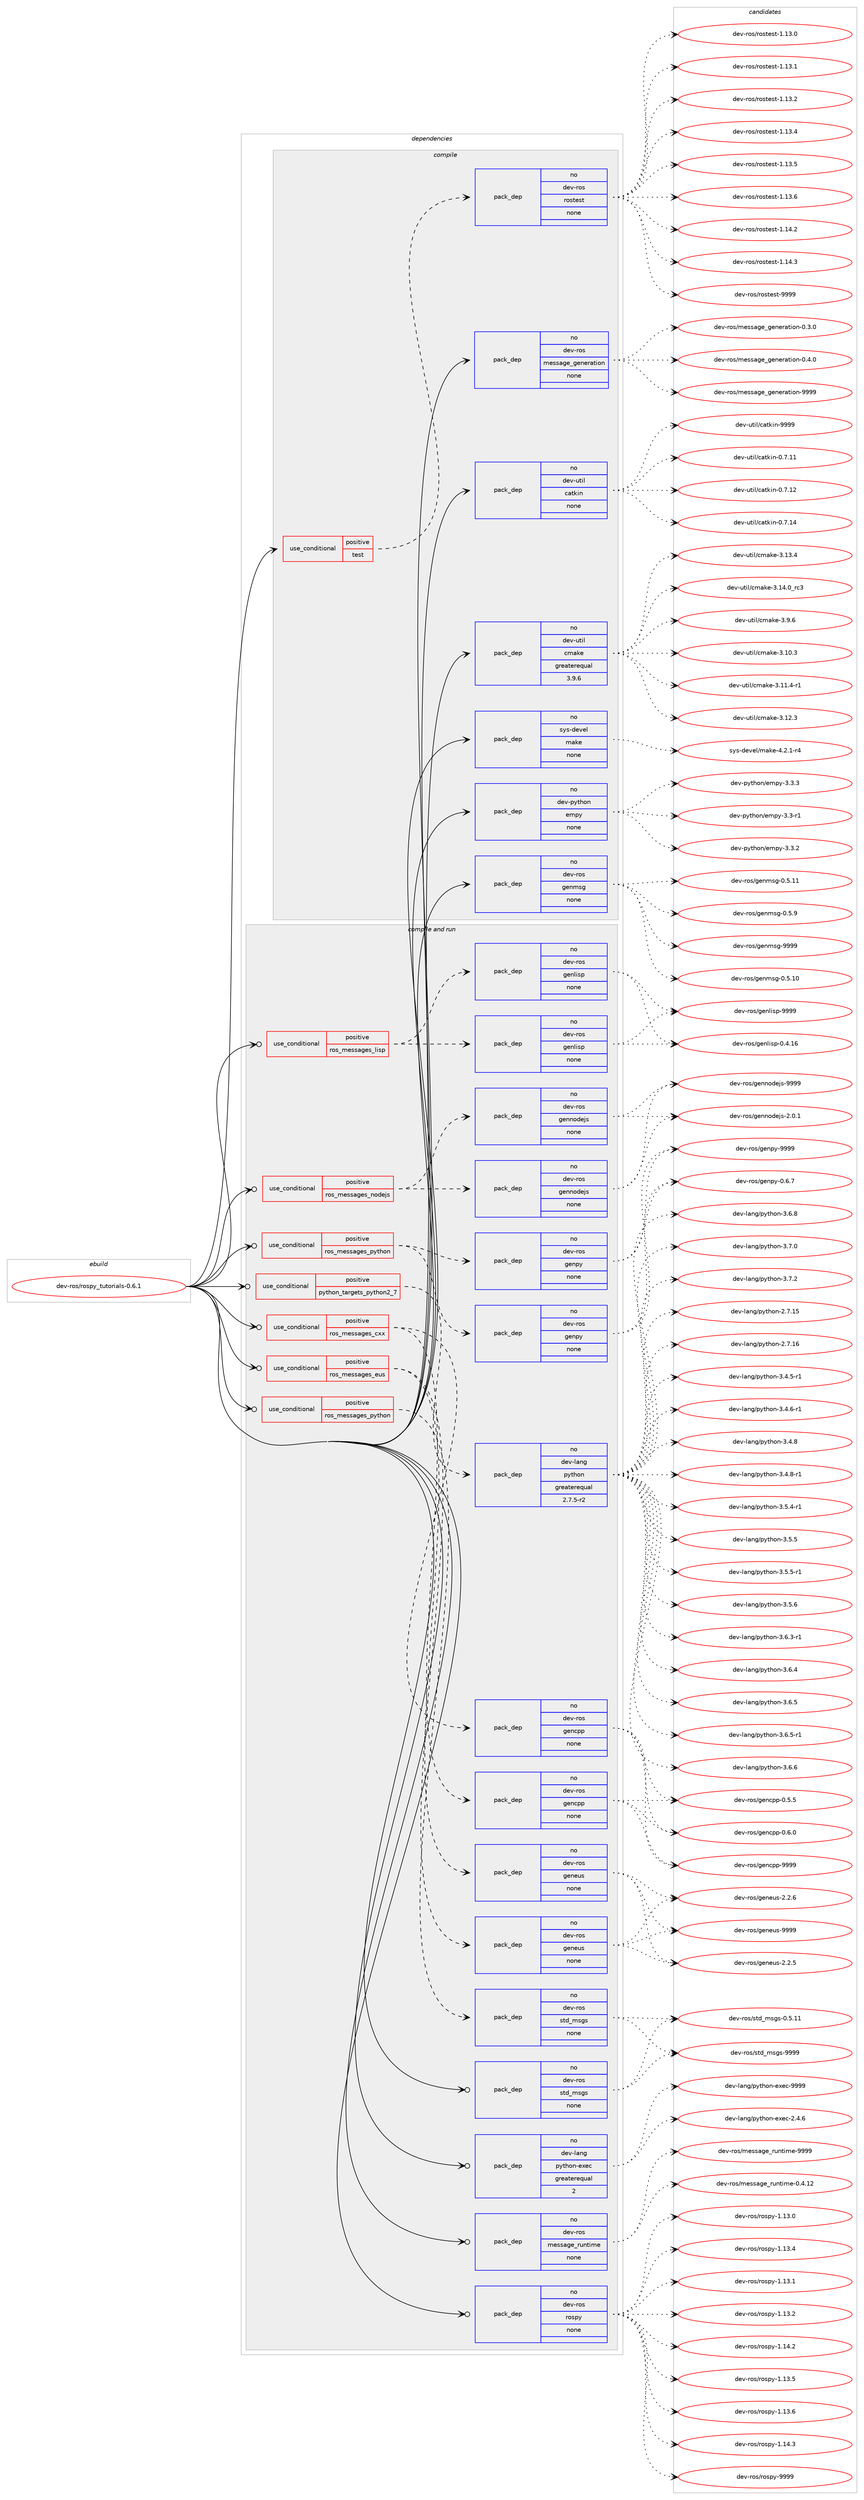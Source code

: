 digraph prolog {

# *************
# Graph options
# *************

newrank=true;
concentrate=true;
compound=true;
graph [rankdir=LR,fontname=Helvetica,fontsize=10,ranksep=1.5];#, ranksep=2.5, nodesep=0.2];
edge  [arrowhead=vee];
node  [fontname=Helvetica,fontsize=10];

# **********
# The ebuild
# **********

subgraph cluster_leftcol {
color=gray;
rank=same;
label=<<i>ebuild</i>>;
id [label="dev-ros/rospy_tutorials-0.6.1", color=red, width=4, href="../dev-ros/rospy_tutorials-0.6.1.svg"];
}

# ****************
# The dependencies
# ****************

subgraph cluster_midcol {
color=gray;
label=<<i>dependencies</i>>;
subgraph cluster_compile {
fillcolor="#eeeeee";
style=filled;
label=<<i>compile</i>>;
subgraph cond390128 {
dependency1466767 [label=<<TABLE BORDER="0" CELLBORDER="1" CELLSPACING="0" CELLPADDING="4"><TR><TD ROWSPAN="3" CELLPADDING="10">use_conditional</TD></TR><TR><TD>positive</TD></TR><TR><TD>test</TD></TR></TABLE>>, shape=none, color=red];
subgraph pack1053249 {
dependency1466768 [label=<<TABLE BORDER="0" CELLBORDER="1" CELLSPACING="0" CELLPADDING="4" WIDTH="220"><TR><TD ROWSPAN="6" CELLPADDING="30">pack_dep</TD></TR><TR><TD WIDTH="110">no</TD></TR><TR><TD>dev-ros</TD></TR><TR><TD>rostest</TD></TR><TR><TD>none</TD></TR><TR><TD></TD></TR></TABLE>>, shape=none, color=blue];
}
dependency1466767:e -> dependency1466768:w [weight=20,style="dashed",arrowhead="vee"];
}
id:e -> dependency1466767:w [weight=20,style="solid",arrowhead="vee"];
subgraph pack1053250 {
dependency1466769 [label=<<TABLE BORDER="0" CELLBORDER="1" CELLSPACING="0" CELLPADDING="4" WIDTH="220"><TR><TD ROWSPAN="6" CELLPADDING="30">pack_dep</TD></TR><TR><TD WIDTH="110">no</TD></TR><TR><TD>dev-python</TD></TR><TR><TD>empy</TD></TR><TR><TD>none</TD></TR><TR><TD></TD></TR></TABLE>>, shape=none, color=blue];
}
id:e -> dependency1466769:w [weight=20,style="solid",arrowhead="vee"];
subgraph pack1053251 {
dependency1466770 [label=<<TABLE BORDER="0" CELLBORDER="1" CELLSPACING="0" CELLPADDING="4" WIDTH="220"><TR><TD ROWSPAN="6" CELLPADDING="30">pack_dep</TD></TR><TR><TD WIDTH="110">no</TD></TR><TR><TD>dev-ros</TD></TR><TR><TD>genmsg</TD></TR><TR><TD>none</TD></TR><TR><TD></TD></TR></TABLE>>, shape=none, color=blue];
}
id:e -> dependency1466770:w [weight=20,style="solid",arrowhead="vee"];
subgraph pack1053252 {
dependency1466771 [label=<<TABLE BORDER="0" CELLBORDER="1" CELLSPACING="0" CELLPADDING="4" WIDTH="220"><TR><TD ROWSPAN="6" CELLPADDING="30">pack_dep</TD></TR><TR><TD WIDTH="110">no</TD></TR><TR><TD>dev-ros</TD></TR><TR><TD>message_generation</TD></TR><TR><TD>none</TD></TR><TR><TD></TD></TR></TABLE>>, shape=none, color=blue];
}
id:e -> dependency1466771:w [weight=20,style="solid",arrowhead="vee"];
subgraph pack1053253 {
dependency1466772 [label=<<TABLE BORDER="0" CELLBORDER="1" CELLSPACING="0" CELLPADDING="4" WIDTH="220"><TR><TD ROWSPAN="6" CELLPADDING="30">pack_dep</TD></TR><TR><TD WIDTH="110">no</TD></TR><TR><TD>dev-util</TD></TR><TR><TD>catkin</TD></TR><TR><TD>none</TD></TR><TR><TD></TD></TR></TABLE>>, shape=none, color=blue];
}
id:e -> dependency1466772:w [weight=20,style="solid",arrowhead="vee"];
subgraph pack1053254 {
dependency1466773 [label=<<TABLE BORDER="0" CELLBORDER="1" CELLSPACING="0" CELLPADDING="4" WIDTH="220"><TR><TD ROWSPAN="6" CELLPADDING="30">pack_dep</TD></TR><TR><TD WIDTH="110">no</TD></TR><TR><TD>dev-util</TD></TR><TR><TD>cmake</TD></TR><TR><TD>greaterequal</TD></TR><TR><TD>3.9.6</TD></TR></TABLE>>, shape=none, color=blue];
}
id:e -> dependency1466773:w [weight=20,style="solid",arrowhead="vee"];
subgraph pack1053255 {
dependency1466774 [label=<<TABLE BORDER="0" CELLBORDER="1" CELLSPACING="0" CELLPADDING="4" WIDTH="220"><TR><TD ROWSPAN="6" CELLPADDING="30">pack_dep</TD></TR><TR><TD WIDTH="110">no</TD></TR><TR><TD>sys-devel</TD></TR><TR><TD>make</TD></TR><TR><TD>none</TD></TR><TR><TD></TD></TR></TABLE>>, shape=none, color=blue];
}
id:e -> dependency1466774:w [weight=20,style="solid",arrowhead="vee"];
}
subgraph cluster_compileandrun {
fillcolor="#eeeeee";
style=filled;
label=<<i>compile and run</i>>;
subgraph cond390129 {
dependency1466775 [label=<<TABLE BORDER="0" CELLBORDER="1" CELLSPACING="0" CELLPADDING="4"><TR><TD ROWSPAN="3" CELLPADDING="10">use_conditional</TD></TR><TR><TD>positive</TD></TR><TR><TD>python_targets_python2_7</TD></TR></TABLE>>, shape=none, color=red];
subgraph pack1053256 {
dependency1466776 [label=<<TABLE BORDER="0" CELLBORDER="1" CELLSPACING="0" CELLPADDING="4" WIDTH="220"><TR><TD ROWSPAN="6" CELLPADDING="30">pack_dep</TD></TR><TR><TD WIDTH="110">no</TD></TR><TR><TD>dev-lang</TD></TR><TR><TD>python</TD></TR><TR><TD>greaterequal</TD></TR><TR><TD>2.7.5-r2</TD></TR></TABLE>>, shape=none, color=blue];
}
dependency1466775:e -> dependency1466776:w [weight=20,style="dashed",arrowhead="vee"];
}
id:e -> dependency1466775:w [weight=20,style="solid",arrowhead="odotvee"];
subgraph cond390130 {
dependency1466777 [label=<<TABLE BORDER="0" CELLBORDER="1" CELLSPACING="0" CELLPADDING="4"><TR><TD ROWSPAN="3" CELLPADDING="10">use_conditional</TD></TR><TR><TD>positive</TD></TR><TR><TD>ros_messages_cxx</TD></TR></TABLE>>, shape=none, color=red];
subgraph pack1053257 {
dependency1466778 [label=<<TABLE BORDER="0" CELLBORDER="1" CELLSPACING="0" CELLPADDING="4" WIDTH="220"><TR><TD ROWSPAN="6" CELLPADDING="30">pack_dep</TD></TR><TR><TD WIDTH="110">no</TD></TR><TR><TD>dev-ros</TD></TR><TR><TD>gencpp</TD></TR><TR><TD>none</TD></TR><TR><TD></TD></TR></TABLE>>, shape=none, color=blue];
}
dependency1466777:e -> dependency1466778:w [weight=20,style="dashed",arrowhead="vee"];
subgraph pack1053258 {
dependency1466779 [label=<<TABLE BORDER="0" CELLBORDER="1" CELLSPACING="0" CELLPADDING="4" WIDTH="220"><TR><TD ROWSPAN="6" CELLPADDING="30">pack_dep</TD></TR><TR><TD WIDTH="110">no</TD></TR><TR><TD>dev-ros</TD></TR><TR><TD>gencpp</TD></TR><TR><TD>none</TD></TR><TR><TD></TD></TR></TABLE>>, shape=none, color=blue];
}
dependency1466777:e -> dependency1466779:w [weight=20,style="dashed",arrowhead="vee"];
}
id:e -> dependency1466777:w [weight=20,style="solid",arrowhead="odotvee"];
subgraph cond390131 {
dependency1466780 [label=<<TABLE BORDER="0" CELLBORDER="1" CELLSPACING="0" CELLPADDING="4"><TR><TD ROWSPAN="3" CELLPADDING="10">use_conditional</TD></TR><TR><TD>positive</TD></TR><TR><TD>ros_messages_eus</TD></TR></TABLE>>, shape=none, color=red];
subgraph pack1053259 {
dependency1466781 [label=<<TABLE BORDER="0" CELLBORDER="1" CELLSPACING="0" CELLPADDING="4" WIDTH="220"><TR><TD ROWSPAN="6" CELLPADDING="30">pack_dep</TD></TR><TR><TD WIDTH="110">no</TD></TR><TR><TD>dev-ros</TD></TR><TR><TD>geneus</TD></TR><TR><TD>none</TD></TR><TR><TD></TD></TR></TABLE>>, shape=none, color=blue];
}
dependency1466780:e -> dependency1466781:w [weight=20,style="dashed",arrowhead="vee"];
subgraph pack1053260 {
dependency1466782 [label=<<TABLE BORDER="0" CELLBORDER="1" CELLSPACING="0" CELLPADDING="4" WIDTH="220"><TR><TD ROWSPAN="6" CELLPADDING="30">pack_dep</TD></TR><TR><TD WIDTH="110">no</TD></TR><TR><TD>dev-ros</TD></TR><TR><TD>geneus</TD></TR><TR><TD>none</TD></TR><TR><TD></TD></TR></TABLE>>, shape=none, color=blue];
}
dependency1466780:e -> dependency1466782:w [weight=20,style="dashed",arrowhead="vee"];
}
id:e -> dependency1466780:w [weight=20,style="solid",arrowhead="odotvee"];
subgraph cond390132 {
dependency1466783 [label=<<TABLE BORDER="0" CELLBORDER="1" CELLSPACING="0" CELLPADDING="4"><TR><TD ROWSPAN="3" CELLPADDING="10">use_conditional</TD></TR><TR><TD>positive</TD></TR><TR><TD>ros_messages_lisp</TD></TR></TABLE>>, shape=none, color=red];
subgraph pack1053261 {
dependency1466784 [label=<<TABLE BORDER="0" CELLBORDER="1" CELLSPACING="0" CELLPADDING="4" WIDTH="220"><TR><TD ROWSPAN="6" CELLPADDING="30">pack_dep</TD></TR><TR><TD WIDTH="110">no</TD></TR><TR><TD>dev-ros</TD></TR><TR><TD>genlisp</TD></TR><TR><TD>none</TD></TR><TR><TD></TD></TR></TABLE>>, shape=none, color=blue];
}
dependency1466783:e -> dependency1466784:w [weight=20,style="dashed",arrowhead="vee"];
subgraph pack1053262 {
dependency1466785 [label=<<TABLE BORDER="0" CELLBORDER="1" CELLSPACING="0" CELLPADDING="4" WIDTH="220"><TR><TD ROWSPAN="6" CELLPADDING="30">pack_dep</TD></TR><TR><TD WIDTH="110">no</TD></TR><TR><TD>dev-ros</TD></TR><TR><TD>genlisp</TD></TR><TR><TD>none</TD></TR><TR><TD></TD></TR></TABLE>>, shape=none, color=blue];
}
dependency1466783:e -> dependency1466785:w [weight=20,style="dashed",arrowhead="vee"];
}
id:e -> dependency1466783:w [weight=20,style="solid",arrowhead="odotvee"];
subgraph cond390133 {
dependency1466786 [label=<<TABLE BORDER="0" CELLBORDER="1" CELLSPACING="0" CELLPADDING="4"><TR><TD ROWSPAN="3" CELLPADDING="10">use_conditional</TD></TR><TR><TD>positive</TD></TR><TR><TD>ros_messages_nodejs</TD></TR></TABLE>>, shape=none, color=red];
subgraph pack1053263 {
dependency1466787 [label=<<TABLE BORDER="0" CELLBORDER="1" CELLSPACING="0" CELLPADDING="4" WIDTH="220"><TR><TD ROWSPAN="6" CELLPADDING="30">pack_dep</TD></TR><TR><TD WIDTH="110">no</TD></TR><TR><TD>dev-ros</TD></TR><TR><TD>gennodejs</TD></TR><TR><TD>none</TD></TR><TR><TD></TD></TR></TABLE>>, shape=none, color=blue];
}
dependency1466786:e -> dependency1466787:w [weight=20,style="dashed",arrowhead="vee"];
subgraph pack1053264 {
dependency1466788 [label=<<TABLE BORDER="0" CELLBORDER="1" CELLSPACING="0" CELLPADDING="4" WIDTH="220"><TR><TD ROWSPAN="6" CELLPADDING="30">pack_dep</TD></TR><TR><TD WIDTH="110">no</TD></TR><TR><TD>dev-ros</TD></TR><TR><TD>gennodejs</TD></TR><TR><TD>none</TD></TR><TR><TD></TD></TR></TABLE>>, shape=none, color=blue];
}
dependency1466786:e -> dependency1466788:w [weight=20,style="dashed",arrowhead="vee"];
}
id:e -> dependency1466786:w [weight=20,style="solid",arrowhead="odotvee"];
subgraph cond390134 {
dependency1466789 [label=<<TABLE BORDER="0" CELLBORDER="1" CELLSPACING="0" CELLPADDING="4"><TR><TD ROWSPAN="3" CELLPADDING="10">use_conditional</TD></TR><TR><TD>positive</TD></TR><TR><TD>ros_messages_python</TD></TR></TABLE>>, shape=none, color=red];
subgraph pack1053265 {
dependency1466790 [label=<<TABLE BORDER="0" CELLBORDER="1" CELLSPACING="0" CELLPADDING="4" WIDTH="220"><TR><TD ROWSPAN="6" CELLPADDING="30">pack_dep</TD></TR><TR><TD WIDTH="110">no</TD></TR><TR><TD>dev-ros</TD></TR><TR><TD>genpy</TD></TR><TR><TD>none</TD></TR><TR><TD></TD></TR></TABLE>>, shape=none, color=blue];
}
dependency1466789:e -> dependency1466790:w [weight=20,style="dashed",arrowhead="vee"];
subgraph pack1053266 {
dependency1466791 [label=<<TABLE BORDER="0" CELLBORDER="1" CELLSPACING="0" CELLPADDING="4" WIDTH="220"><TR><TD ROWSPAN="6" CELLPADDING="30">pack_dep</TD></TR><TR><TD WIDTH="110">no</TD></TR><TR><TD>dev-ros</TD></TR><TR><TD>genpy</TD></TR><TR><TD>none</TD></TR><TR><TD></TD></TR></TABLE>>, shape=none, color=blue];
}
dependency1466789:e -> dependency1466791:w [weight=20,style="dashed",arrowhead="vee"];
}
id:e -> dependency1466789:w [weight=20,style="solid",arrowhead="odotvee"];
subgraph cond390135 {
dependency1466792 [label=<<TABLE BORDER="0" CELLBORDER="1" CELLSPACING="0" CELLPADDING="4"><TR><TD ROWSPAN="3" CELLPADDING="10">use_conditional</TD></TR><TR><TD>positive</TD></TR><TR><TD>ros_messages_python</TD></TR></TABLE>>, shape=none, color=red];
subgraph pack1053267 {
dependency1466793 [label=<<TABLE BORDER="0" CELLBORDER="1" CELLSPACING="0" CELLPADDING="4" WIDTH="220"><TR><TD ROWSPAN="6" CELLPADDING="30">pack_dep</TD></TR><TR><TD WIDTH="110">no</TD></TR><TR><TD>dev-ros</TD></TR><TR><TD>std_msgs</TD></TR><TR><TD>none</TD></TR><TR><TD></TD></TR></TABLE>>, shape=none, color=blue];
}
dependency1466792:e -> dependency1466793:w [weight=20,style="dashed",arrowhead="vee"];
}
id:e -> dependency1466792:w [weight=20,style="solid",arrowhead="odotvee"];
subgraph pack1053268 {
dependency1466794 [label=<<TABLE BORDER="0" CELLBORDER="1" CELLSPACING="0" CELLPADDING="4" WIDTH="220"><TR><TD ROWSPAN="6" CELLPADDING="30">pack_dep</TD></TR><TR><TD WIDTH="110">no</TD></TR><TR><TD>dev-lang</TD></TR><TR><TD>python-exec</TD></TR><TR><TD>greaterequal</TD></TR><TR><TD>2</TD></TR></TABLE>>, shape=none, color=blue];
}
id:e -> dependency1466794:w [weight=20,style="solid",arrowhead="odotvee"];
subgraph pack1053269 {
dependency1466795 [label=<<TABLE BORDER="0" CELLBORDER="1" CELLSPACING="0" CELLPADDING="4" WIDTH="220"><TR><TD ROWSPAN="6" CELLPADDING="30">pack_dep</TD></TR><TR><TD WIDTH="110">no</TD></TR><TR><TD>dev-ros</TD></TR><TR><TD>message_runtime</TD></TR><TR><TD>none</TD></TR><TR><TD></TD></TR></TABLE>>, shape=none, color=blue];
}
id:e -> dependency1466795:w [weight=20,style="solid",arrowhead="odotvee"];
subgraph pack1053270 {
dependency1466796 [label=<<TABLE BORDER="0" CELLBORDER="1" CELLSPACING="0" CELLPADDING="4" WIDTH="220"><TR><TD ROWSPAN="6" CELLPADDING="30">pack_dep</TD></TR><TR><TD WIDTH="110">no</TD></TR><TR><TD>dev-ros</TD></TR><TR><TD>rospy</TD></TR><TR><TD>none</TD></TR><TR><TD></TD></TR></TABLE>>, shape=none, color=blue];
}
id:e -> dependency1466796:w [weight=20,style="solid",arrowhead="odotvee"];
subgraph pack1053271 {
dependency1466797 [label=<<TABLE BORDER="0" CELLBORDER="1" CELLSPACING="0" CELLPADDING="4" WIDTH="220"><TR><TD ROWSPAN="6" CELLPADDING="30">pack_dep</TD></TR><TR><TD WIDTH="110">no</TD></TR><TR><TD>dev-ros</TD></TR><TR><TD>std_msgs</TD></TR><TR><TD>none</TD></TR><TR><TD></TD></TR></TABLE>>, shape=none, color=blue];
}
id:e -> dependency1466797:w [weight=20,style="solid",arrowhead="odotvee"];
}
subgraph cluster_run {
fillcolor="#eeeeee";
style=filled;
label=<<i>run</i>>;
}
}

# **************
# The candidates
# **************

subgraph cluster_choices {
rank=same;
color=gray;
label=<<i>candidates</i>>;

subgraph choice1053249 {
color=black;
nodesep=1;
choice100101118451141111154711411111511610111511645494649514648 [label="dev-ros/rostest-1.13.0", color=red, width=4,href="../dev-ros/rostest-1.13.0.svg"];
choice100101118451141111154711411111511610111511645494649514649 [label="dev-ros/rostest-1.13.1", color=red, width=4,href="../dev-ros/rostest-1.13.1.svg"];
choice100101118451141111154711411111511610111511645494649514650 [label="dev-ros/rostest-1.13.2", color=red, width=4,href="../dev-ros/rostest-1.13.2.svg"];
choice100101118451141111154711411111511610111511645494649514652 [label="dev-ros/rostest-1.13.4", color=red, width=4,href="../dev-ros/rostest-1.13.4.svg"];
choice100101118451141111154711411111511610111511645494649514653 [label="dev-ros/rostest-1.13.5", color=red, width=4,href="../dev-ros/rostest-1.13.5.svg"];
choice100101118451141111154711411111511610111511645494649514654 [label="dev-ros/rostest-1.13.6", color=red, width=4,href="../dev-ros/rostest-1.13.6.svg"];
choice100101118451141111154711411111511610111511645494649524650 [label="dev-ros/rostest-1.14.2", color=red, width=4,href="../dev-ros/rostest-1.14.2.svg"];
choice100101118451141111154711411111511610111511645494649524651 [label="dev-ros/rostest-1.14.3", color=red, width=4,href="../dev-ros/rostest-1.14.3.svg"];
choice10010111845114111115471141111151161011151164557575757 [label="dev-ros/rostest-9999", color=red, width=4,href="../dev-ros/rostest-9999.svg"];
dependency1466768:e -> choice100101118451141111154711411111511610111511645494649514648:w [style=dotted,weight="100"];
dependency1466768:e -> choice100101118451141111154711411111511610111511645494649514649:w [style=dotted,weight="100"];
dependency1466768:e -> choice100101118451141111154711411111511610111511645494649514650:w [style=dotted,weight="100"];
dependency1466768:e -> choice100101118451141111154711411111511610111511645494649514652:w [style=dotted,weight="100"];
dependency1466768:e -> choice100101118451141111154711411111511610111511645494649514653:w [style=dotted,weight="100"];
dependency1466768:e -> choice100101118451141111154711411111511610111511645494649514654:w [style=dotted,weight="100"];
dependency1466768:e -> choice100101118451141111154711411111511610111511645494649524650:w [style=dotted,weight="100"];
dependency1466768:e -> choice100101118451141111154711411111511610111511645494649524651:w [style=dotted,weight="100"];
dependency1466768:e -> choice10010111845114111115471141111151161011151164557575757:w [style=dotted,weight="100"];
}
subgraph choice1053250 {
color=black;
nodesep=1;
choice1001011184511212111610411111047101109112121455146514511449 [label="dev-python/empy-3.3-r1", color=red, width=4,href="../dev-python/empy-3.3-r1.svg"];
choice1001011184511212111610411111047101109112121455146514650 [label="dev-python/empy-3.3.2", color=red, width=4,href="../dev-python/empy-3.3.2.svg"];
choice1001011184511212111610411111047101109112121455146514651 [label="dev-python/empy-3.3.3", color=red, width=4,href="../dev-python/empy-3.3.3.svg"];
dependency1466769:e -> choice1001011184511212111610411111047101109112121455146514511449:w [style=dotted,weight="100"];
dependency1466769:e -> choice1001011184511212111610411111047101109112121455146514650:w [style=dotted,weight="100"];
dependency1466769:e -> choice1001011184511212111610411111047101109112121455146514651:w [style=dotted,weight="100"];
}
subgraph choice1053251 {
color=black;
nodesep=1;
choice100101118451141111154710310111010911510345484653464948 [label="dev-ros/genmsg-0.5.10", color=red, width=4,href="../dev-ros/genmsg-0.5.10.svg"];
choice100101118451141111154710310111010911510345484653464949 [label="dev-ros/genmsg-0.5.11", color=red, width=4,href="../dev-ros/genmsg-0.5.11.svg"];
choice1001011184511411111547103101110109115103454846534657 [label="dev-ros/genmsg-0.5.9", color=red, width=4,href="../dev-ros/genmsg-0.5.9.svg"];
choice10010111845114111115471031011101091151034557575757 [label="dev-ros/genmsg-9999", color=red, width=4,href="../dev-ros/genmsg-9999.svg"];
dependency1466770:e -> choice100101118451141111154710310111010911510345484653464948:w [style=dotted,weight="100"];
dependency1466770:e -> choice100101118451141111154710310111010911510345484653464949:w [style=dotted,weight="100"];
dependency1466770:e -> choice1001011184511411111547103101110109115103454846534657:w [style=dotted,weight="100"];
dependency1466770:e -> choice10010111845114111115471031011101091151034557575757:w [style=dotted,weight="100"];
}
subgraph choice1053252 {
color=black;
nodesep=1;
choice1001011184511411111547109101115115971031019510310111010111497116105111110454846514648 [label="dev-ros/message_generation-0.3.0", color=red, width=4,href="../dev-ros/message_generation-0.3.0.svg"];
choice1001011184511411111547109101115115971031019510310111010111497116105111110454846524648 [label="dev-ros/message_generation-0.4.0", color=red, width=4,href="../dev-ros/message_generation-0.4.0.svg"];
choice10010111845114111115471091011151159710310195103101110101114971161051111104557575757 [label="dev-ros/message_generation-9999", color=red, width=4,href="../dev-ros/message_generation-9999.svg"];
dependency1466771:e -> choice1001011184511411111547109101115115971031019510310111010111497116105111110454846514648:w [style=dotted,weight="100"];
dependency1466771:e -> choice1001011184511411111547109101115115971031019510310111010111497116105111110454846524648:w [style=dotted,weight="100"];
dependency1466771:e -> choice10010111845114111115471091011151159710310195103101110101114971161051111104557575757:w [style=dotted,weight="100"];
}
subgraph choice1053253 {
color=black;
nodesep=1;
choice1001011184511711610510847999711610710511045484655464949 [label="dev-util/catkin-0.7.11", color=red, width=4,href="../dev-util/catkin-0.7.11.svg"];
choice1001011184511711610510847999711610710511045484655464950 [label="dev-util/catkin-0.7.12", color=red, width=4,href="../dev-util/catkin-0.7.12.svg"];
choice1001011184511711610510847999711610710511045484655464952 [label="dev-util/catkin-0.7.14", color=red, width=4,href="../dev-util/catkin-0.7.14.svg"];
choice100101118451171161051084799971161071051104557575757 [label="dev-util/catkin-9999", color=red, width=4,href="../dev-util/catkin-9999.svg"];
dependency1466772:e -> choice1001011184511711610510847999711610710511045484655464949:w [style=dotted,weight="100"];
dependency1466772:e -> choice1001011184511711610510847999711610710511045484655464950:w [style=dotted,weight="100"];
dependency1466772:e -> choice1001011184511711610510847999711610710511045484655464952:w [style=dotted,weight="100"];
dependency1466772:e -> choice100101118451171161051084799971161071051104557575757:w [style=dotted,weight="100"];
}
subgraph choice1053254 {
color=black;
nodesep=1;
choice1001011184511711610510847991099710710145514649484651 [label="dev-util/cmake-3.10.3", color=red, width=4,href="../dev-util/cmake-3.10.3.svg"];
choice10010111845117116105108479910997107101455146494946524511449 [label="dev-util/cmake-3.11.4-r1", color=red, width=4,href="../dev-util/cmake-3.11.4-r1.svg"];
choice1001011184511711610510847991099710710145514649504651 [label="dev-util/cmake-3.12.3", color=red, width=4,href="../dev-util/cmake-3.12.3.svg"];
choice1001011184511711610510847991099710710145514649514652 [label="dev-util/cmake-3.13.4", color=red, width=4,href="../dev-util/cmake-3.13.4.svg"];
choice1001011184511711610510847991099710710145514649524648951149951 [label="dev-util/cmake-3.14.0_rc3", color=red, width=4,href="../dev-util/cmake-3.14.0_rc3.svg"];
choice10010111845117116105108479910997107101455146574654 [label="dev-util/cmake-3.9.6", color=red, width=4,href="../dev-util/cmake-3.9.6.svg"];
dependency1466773:e -> choice1001011184511711610510847991099710710145514649484651:w [style=dotted,weight="100"];
dependency1466773:e -> choice10010111845117116105108479910997107101455146494946524511449:w [style=dotted,weight="100"];
dependency1466773:e -> choice1001011184511711610510847991099710710145514649504651:w [style=dotted,weight="100"];
dependency1466773:e -> choice1001011184511711610510847991099710710145514649514652:w [style=dotted,weight="100"];
dependency1466773:e -> choice1001011184511711610510847991099710710145514649524648951149951:w [style=dotted,weight="100"];
dependency1466773:e -> choice10010111845117116105108479910997107101455146574654:w [style=dotted,weight="100"];
}
subgraph choice1053255 {
color=black;
nodesep=1;
choice1151211154510010111810110847109971071014552465046494511452 [label="sys-devel/make-4.2.1-r4", color=red, width=4,href="../sys-devel/make-4.2.1-r4.svg"];
dependency1466774:e -> choice1151211154510010111810110847109971071014552465046494511452:w [style=dotted,weight="100"];
}
subgraph choice1053256 {
color=black;
nodesep=1;
choice10010111845108971101034711212111610411111045504655464953 [label="dev-lang/python-2.7.15", color=red, width=4,href="../dev-lang/python-2.7.15.svg"];
choice10010111845108971101034711212111610411111045504655464954 [label="dev-lang/python-2.7.16", color=red, width=4,href="../dev-lang/python-2.7.16.svg"];
choice1001011184510897110103471121211161041111104551465246534511449 [label="dev-lang/python-3.4.5-r1", color=red, width=4,href="../dev-lang/python-3.4.5-r1.svg"];
choice1001011184510897110103471121211161041111104551465246544511449 [label="dev-lang/python-3.4.6-r1", color=red, width=4,href="../dev-lang/python-3.4.6-r1.svg"];
choice100101118451089711010347112121116104111110455146524656 [label="dev-lang/python-3.4.8", color=red, width=4,href="../dev-lang/python-3.4.8.svg"];
choice1001011184510897110103471121211161041111104551465246564511449 [label="dev-lang/python-3.4.8-r1", color=red, width=4,href="../dev-lang/python-3.4.8-r1.svg"];
choice1001011184510897110103471121211161041111104551465346524511449 [label="dev-lang/python-3.5.4-r1", color=red, width=4,href="../dev-lang/python-3.5.4-r1.svg"];
choice100101118451089711010347112121116104111110455146534653 [label="dev-lang/python-3.5.5", color=red, width=4,href="../dev-lang/python-3.5.5.svg"];
choice1001011184510897110103471121211161041111104551465346534511449 [label="dev-lang/python-3.5.5-r1", color=red, width=4,href="../dev-lang/python-3.5.5-r1.svg"];
choice100101118451089711010347112121116104111110455146534654 [label="dev-lang/python-3.5.6", color=red, width=4,href="../dev-lang/python-3.5.6.svg"];
choice1001011184510897110103471121211161041111104551465446514511449 [label="dev-lang/python-3.6.3-r1", color=red, width=4,href="../dev-lang/python-3.6.3-r1.svg"];
choice100101118451089711010347112121116104111110455146544652 [label="dev-lang/python-3.6.4", color=red, width=4,href="../dev-lang/python-3.6.4.svg"];
choice100101118451089711010347112121116104111110455146544653 [label="dev-lang/python-3.6.5", color=red, width=4,href="../dev-lang/python-3.6.5.svg"];
choice1001011184510897110103471121211161041111104551465446534511449 [label="dev-lang/python-3.6.5-r1", color=red, width=4,href="../dev-lang/python-3.6.5-r1.svg"];
choice100101118451089711010347112121116104111110455146544654 [label="dev-lang/python-3.6.6", color=red, width=4,href="../dev-lang/python-3.6.6.svg"];
choice100101118451089711010347112121116104111110455146544656 [label="dev-lang/python-3.6.8", color=red, width=4,href="../dev-lang/python-3.6.8.svg"];
choice100101118451089711010347112121116104111110455146554648 [label="dev-lang/python-3.7.0", color=red, width=4,href="../dev-lang/python-3.7.0.svg"];
choice100101118451089711010347112121116104111110455146554650 [label="dev-lang/python-3.7.2", color=red, width=4,href="../dev-lang/python-3.7.2.svg"];
dependency1466776:e -> choice10010111845108971101034711212111610411111045504655464953:w [style=dotted,weight="100"];
dependency1466776:e -> choice10010111845108971101034711212111610411111045504655464954:w [style=dotted,weight="100"];
dependency1466776:e -> choice1001011184510897110103471121211161041111104551465246534511449:w [style=dotted,weight="100"];
dependency1466776:e -> choice1001011184510897110103471121211161041111104551465246544511449:w [style=dotted,weight="100"];
dependency1466776:e -> choice100101118451089711010347112121116104111110455146524656:w [style=dotted,weight="100"];
dependency1466776:e -> choice1001011184510897110103471121211161041111104551465246564511449:w [style=dotted,weight="100"];
dependency1466776:e -> choice1001011184510897110103471121211161041111104551465346524511449:w [style=dotted,weight="100"];
dependency1466776:e -> choice100101118451089711010347112121116104111110455146534653:w [style=dotted,weight="100"];
dependency1466776:e -> choice1001011184510897110103471121211161041111104551465346534511449:w [style=dotted,weight="100"];
dependency1466776:e -> choice100101118451089711010347112121116104111110455146534654:w [style=dotted,weight="100"];
dependency1466776:e -> choice1001011184510897110103471121211161041111104551465446514511449:w [style=dotted,weight="100"];
dependency1466776:e -> choice100101118451089711010347112121116104111110455146544652:w [style=dotted,weight="100"];
dependency1466776:e -> choice100101118451089711010347112121116104111110455146544653:w [style=dotted,weight="100"];
dependency1466776:e -> choice1001011184510897110103471121211161041111104551465446534511449:w [style=dotted,weight="100"];
dependency1466776:e -> choice100101118451089711010347112121116104111110455146544654:w [style=dotted,weight="100"];
dependency1466776:e -> choice100101118451089711010347112121116104111110455146544656:w [style=dotted,weight="100"];
dependency1466776:e -> choice100101118451089711010347112121116104111110455146554648:w [style=dotted,weight="100"];
dependency1466776:e -> choice100101118451089711010347112121116104111110455146554650:w [style=dotted,weight="100"];
}
subgraph choice1053257 {
color=black;
nodesep=1;
choice100101118451141111154710310111099112112454846534653 [label="dev-ros/gencpp-0.5.5", color=red, width=4,href="../dev-ros/gencpp-0.5.5.svg"];
choice100101118451141111154710310111099112112454846544648 [label="dev-ros/gencpp-0.6.0", color=red, width=4,href="../dev-ros/gencpp-0.6.0.svg"];
choice1001011184511411111547103101110991121124557575757 [label="dev-ros/gencpp-9999", color=red, width=4,href="../dev-ros/gencpp-9999.svg"];
dependency1466778:e -> choice100101118451141111154710310111099112112454846534653:w [style=dotted,weight="100"];
dependency1466778:e -> choice100101118451141111154710310111099112112454846544648:w [style=dotted,weight="100"];
dependency1466778:e -> choice1001011184511411111547103101110991121124557575757:w [style=dotted,weight="100"];
}
subgraph choice1053258 {
color=black;
nodesep=1;
choice100101118451141111154710310111099112112454846534653 [label="dev-ros/gencpp-0.5.5", color=red, width=4,href="../dev-ros/gencpp-0.5.5.svg"];
choice100101118451141111154710310111099112112454846544648 [label="dev-ros/gencpp-0.6.0", color=red, width=4,href="../dev-ros/gencpp-0.6.0.svg"];
choice1001011184511411111547103101110991121124557575757 [label="dev-ros/gencpp-9999", color=red, width=4,href="../dev-ros/gencpp-9999.svg"];
dependency1466779:e -> choice100101118451141111154710310111099112112454846534653:w [style=dotted,weight="100"];
dependency1466779:e -> choice100101118451141111154710310111099112112454846544648:w [style=dotted,weight="100"];
dependency1466779:e -> choice1001011184511411111547103101110991121124557575757:w [style=dotted,weight="100"];
}
subgraph choice1053259 {
color=black;
nodesep=1;
choice1001011184511411111547103101110101117115455046504653 [label="dev-ros/geneus-2.2.5", color=red, width=4,href="../dev-ros/geneus-2.2.5.svg"];
choice1001011184511411111547103101110101117115455046504654 [label="dev-ros/geneus-2.2.6", color=red, width=4,href="../dev-ros/geneus-2.2.6.svg"];
choice10010111845114111115471031011101011171154557575757 [label="dev-ros/geneus-9999", color=red, width=4,href="../dev-ros/geneus-9999.svg"];
dependency1466781:e -> choice1001011184511411111547103101110101117115455046504653:w [style=dotted,weight="100"];
dependency1466781:e -> choice1001011184511411111547103101110101117115455046504654:w [style=dotted,weight="100"];
dependency1466781:e -> choice10010111845114111115471031011101011171154557575757:w [style=dotted,weight="100"];
}
subgraph choice1053260 {
color=black;
nodesep=1;
choice1001011184511411111547103101110101117115455046504653 [label="dev-ros/geneus-2.2.5", color=red, width=4,href="../dev-ros/geneus-2.2.5.svg"];
choice1001011184511411111547103101110101117115455046504654 [label="dev-ros/geneus-2.2.6", color=red, width=4,href="../dev-ros/geneus-2.2.6.svg"];
choice10010111845114111115471031011101011171154557575757 [label="dev-ros/geneus-9999", color=red, width=4,href="../dev-ros/geneus-9999.svg"];
dependency1466782:e -> choice1001011184511411111547103101110101117115455046504653:w [style=dotted,weight="100"];
dependency1466782:e -> choice1001011184511411111547103101110101117115455046504654:w [style=dotted,weight="100"];
dependency1466782:e -> choice10010111845114111115471031011101011171154557575757:w [style=dotted,weight="100"];
}
subgraph choice1053261 {
color=black;
nodesep=1;
choice100101118451141111154710310111010810511511245484652464954 [label="dev-ros/genlisp-0.4.16", color=red, width=4,href="../dev-ros/genlisp-0.4.16.svg"];
choice10010111845114111115471031011101081051151124557575757 [label="dev-ros/genlisp-9999", color=red, width=4,href="../dev-ros/genlisp-9999.svg"];
dependency1466784:e -> choice100101118451141111154710310111010810511511245484652464954:w [style=dotted,weight="100"];
dependency1466784:e -> choice10010111845114111115471031011101081051151124557575757:w [style=dotted,weight="100"];
}
subgraph choice1053262 {
color=black;
nodesep=1;
choice100101118451141111154710310111010810511511245484652464954 [label="dev-ros/genlisp-0.4.16", color=red, width=4,href="../dev-ros/genlisp-0.4.16.svg"];
choice10010111845114111115471031011101081051151124557575757 [label="dev-ros/genlisp-9999", color=red, width=4,href="../dev-ros/genlisp-9999.svg"];
dependency1466785:e -> choice100101118451141111154710310111010810511511245484652464954:w [style=dotted,weight="100"];
dependency1466785:e -> choice10010111845114111115471031011101081051151124557575757:w [style=dotted,weight="100"];
}
subgraph choice1053263 {
color=black;
nodesep=1;
choice1001011184511411111547103101110110111100101106115455046484649 [label="dev-ros/gennodejs-2.0.1", color=red, width=4,href="../dev-ros/gennodejs-2.0.1.svg"];
choice10010111845114111115471031011101101111001011061154557575757 [label="dev-ros/gennodejs-9999", color=red, width=4,href="../dev-ros/gennodejs-9999.svg"];
dependency1466787:e -> choice1001011184511411111547103101110110111100101106115455046484649:w [style=dotted,weight="100"];
dependency1466787:e -> choice10010111845114111115471031011101101111001011061154557575757:w [style=dotted,weight="100"];
}
subgraph choice1053264 {
color=black;
nodesep=1;
choice1001011184511411111547103101110110111100101106115455046484649 [label="dev-ros/gennodejs-2.0.1", color=red, width=4,href="../dev-ros/gennodejs-2.0.1.svg"];
choice10010111845114111115471031011101101111001011061154557575757 [label="dev-ros/gennodejs-9999", color=red, width=4,href="../dev-ros/gennodejs-9999.svg"];
dependency1466788:e -> choice1001011184511411111547103101110110111100101106115455046484649:w [style=dotted,weight="100"];
dependency1466788:e -> choice10010111845114111115471031011101101111001011061154557575757:w [style=dotted,weight="100"];
}
subgraph choice1053265 {
color=black;
nodesep=1;
choice1001011184511411111547103101110112121454846544655 [label="dev-ros/genpy-0.6.7", color=red, width=4,href="../dev-ros/genpy-0.6.7.svg"];
choice10010111845114111115471031011101121214557575757 [label="dev-ros/genpy-9999", color=red, width=4,href="../dev-ros/genpy-9999.svg"];
dependency1466790:e -> choice1001011184511411111547103101110112121454846544655:w [style=dotted,weight="100"];
dependency1466790:e -> choice10010111845114111115471031011101121214557575757:w [style=dotted,weight="100"];
}
subgraph choice1053266 {
color=black;
nodesep=1;
choice1001011184511411111547103101110112121454846544655 [label="dev-ros/genpy-0.6.7", color=red, width=4,href="../dev-ros/genpy-0.6.7.svg"];
choice10010111845114111115471031011101121214557575757 [label="dev-ros/genpy-9999", color=red, width=4,href="../dev-ros/genpy-9999.svg"];
dependency1466791:e -> choice1001011184511411111547103101110112121454846544655:w [style=dotted,weight="100"];
dependency1466791:e -> choice10010111845114111115471031011101121214557575757:w [style=dotted,weight="100"];
}
subgraph choice1053267 {
color=black;
nodesep=1;
choice10010111845114111115471151161009510911510311545484653464949 [label="dev-ros/std_msgs-0.5.11", color=red, width=4,href="../dev-ros/std_msgs-0.5.11.svg"];
choice1001011184511411111547115116100951091151031154557575757 [label="dev-ros/std_msgs-9999", color=red, width=4,href="../dev-ros/std_msgs-9999.svg"];
dependency1466793:e -> choice10010111845114111115471151161009510911510311545484653464949:w [style=dotted,weight="100"];
dependency1466793:e -> choice1001011184511411111547115116100951091151031154557575757:w [style=dotted,weight="100"];
}
subgraph choice1053268 {
color=black;
nodesep=1;
choice1001011184510897110103471121211161041111104510112010199455046524654 [label="dev-lang/python-exec-2.4.6", color=red, width=4,href="../dev-lang/python-exec-2.4.6.svg"];
choice10010111845108971101034711212111610411111045101120101994557575757 [label="dev-lang/python-exec-9999", color=red, width=4,href="../dev-lang/python-exec-9999.svg"];
dependency1466794:e -> choice1001011184510897110103471121211161041111104510112010199455046524654:w [style=dotted,weight="100"];
dependency1466794:e -> choice10010111845108971101034711212111610411111045101120101994557575757:w [style=dotted,weight="100"];
}
subgraph choice1053269 {
color=black;
nodesep=1;
choice1001011184511411111547109101115115971031019511411711011610510910145484652464950 [label="dev-ros/message_runtime-0.4.12", color=red, width=4,href="../dev-ros/message_runtime-0.4.12.svg"];
choice100101118451141111154710910111511597103101951141171101161051091014557575757 [label="dev-ros/message_runtime-9999", color=red, width=4,href="../dev-ros/message_runtime-9999.svg"];
dependency1466795:e -> choice1001011184511411111547109101115115971031019511411711011610510910145484652464950:w [style=dotted,weight="100"];
dependency1466795:e -> choice100101118451141111154710910111511597103101951141171101161051091014557575757:w [style=dotted,weight="100"];
}
subgraph choice1053270 {
color=black;
nodesep=1;
choice100101118451141111154711411111511212145494649514648 [label="dev-ros/rospy-1.13.0", color=red, width=4,href="../dev-ros/rospy-1.13.0.svg"];
choice100101118451141111154711411111511212145494649514649 [label="dev-ros/rospy-1.13.1", color=red, width=4,href="../dev-ros/rospy-1.13.1.svg"];
choice100101118451141111154711411111511212145494649514650 [label="dev-ros/rospy-1.13.2", color=red, width=4,href="../dev-ros/rospy-1.13.2.svg"];
choice100101118451141111154711411111511212145494649514652 [label="dev-ros/rospy-1.13.4", color=red, width=4,href="../dev-ros/rospy-1.13.4.svg"];
choice100101118451141111154711411111511212145494649514653 [label="dev-ros/rospy-1.13.5", color=red, width=4,href="../dev-ros/rospy-1.13.5.svg"];
choice100101118451141111154711411111511212145494649514654 [label="dev-ros/rospy-1.13.6", color=red, width=4,href="../dev-ros/rospy-1.13.6.svg"];
choice100101118451141111154711411111511212145494649524650 [label="dev-ros/rospy-1.14.2", color=red, width=4,href="../dev-ros/rospy-1.14.2.svg"];
choice100101118451141111154711411111511212145494649524651 [label="dev-ros/rospy-1.14.3", color=red, width=4,href="../dev-ros/rospy-1.14.3.svg"];
choice10010111845114111115471141111151121214557575757 [label="dev-ros/rospy-9999", color=red, width=4,href="../dev-ros/rospy-9999.svg"];
dependency1466796:e -> choice100101118451141111154711411111511212145494649514648:w [style=dotted,weight="100"];
dependency1466796:e -> choice100101118451141111154711411111511212145494649514649:w [style=dotted,weight="100"];
dependency1466796:e -> choice100101118451141111154711411111511212145494649514650:w [style=dotted,weight="100"];
dependency1466796:e -> choice100101118451141111154711411111511212145494649514652:w [style=dotted,weight="100"];
dependency1466796:e -> choice100101118451141111154711411111511212145494649514653:w [style=dotted,weight="100"];
dependency1466796:e -> choice100101118451141111154711411111511212145494649514654:w [style=dotted,weight="100"];
dependency1466796:e -> choice100101118451141111154711411111511212145494649524650:w [style=dotted,weight="100"];
dependency1466796:e -> choice100101118451141111154711411111511212145494649524651:w [style=dotted,weight="100"];
dependency1466796:e -> choice10010111845114111115471141111151121214557575757:w [style=dotted,weight="100"];
}
subgraph choice1053271 {
color=black;
nodesep=1;
choice10010111845114111115471151161009510911510311545484653464949 [label="dev-ros/std_msgs-0.5.11", color=red, width=4,href="../dev-ros/std_msgs-0.5.11.svg"];
choice1001011184511411111547115116100951091151031154557575757 [label="dev-ros/std_msgs-9999", color=red, width=4,href="../dev-ros/std_msgs-9999.svg"];
dependency1466797:e -> choice10010111845114111115471151161009510911510311545484653464949:w [style=dotted,weight="100"];
dependency1466797:e -> choice1001011184511411111547115116100951091151031154557575757:w [style=dotted,weight="100"];
}
}

}

